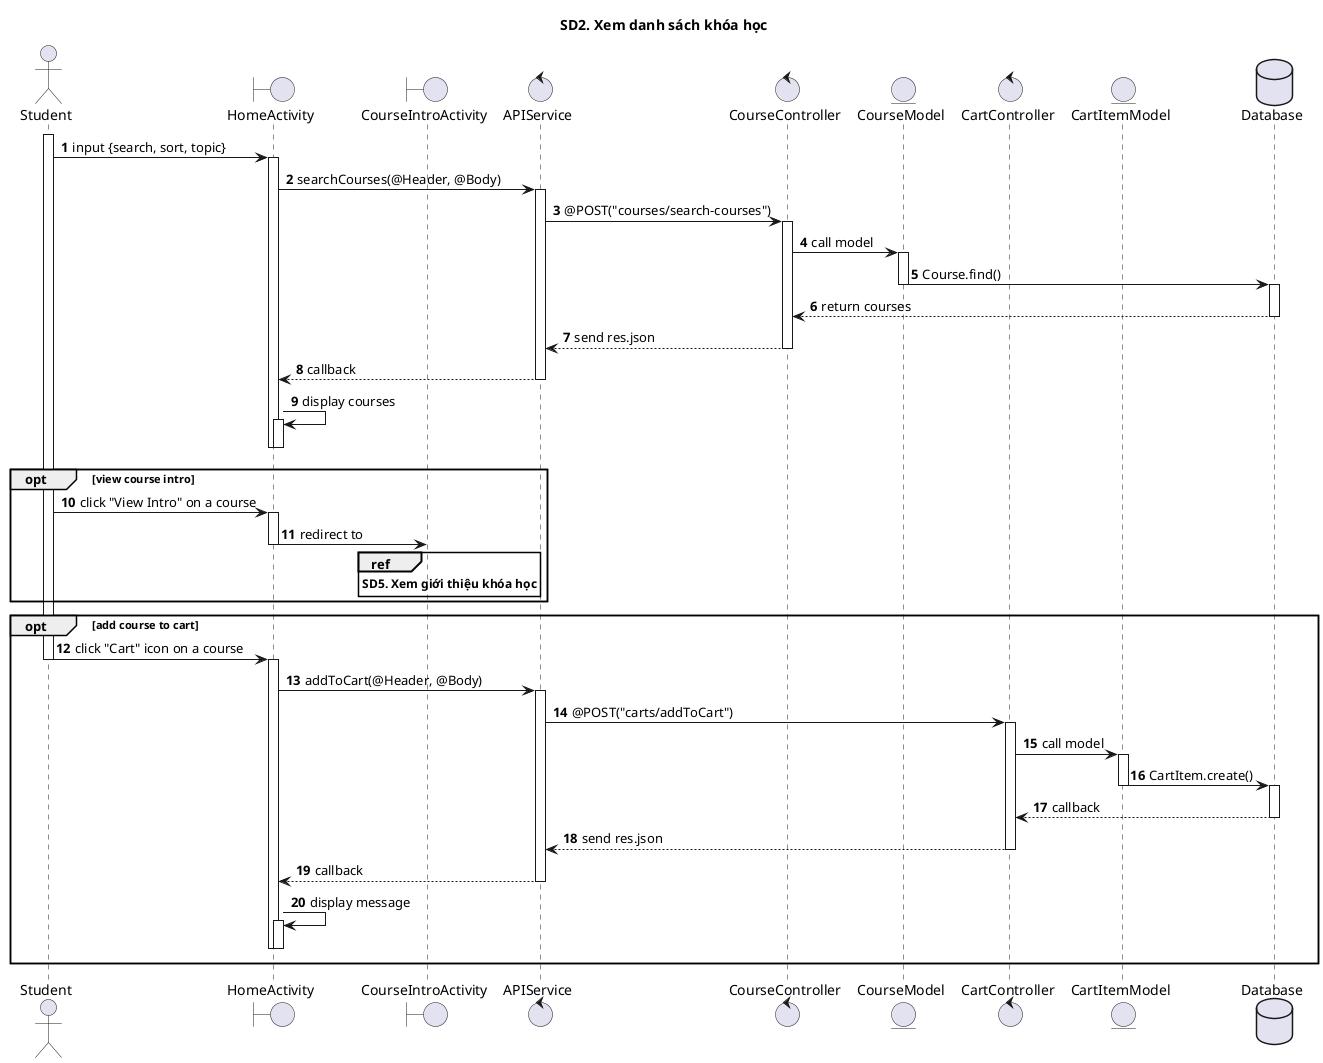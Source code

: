 @startuml SQ

autonumber

title SD2. Xem danh sách khóa học

actor "Student"
boundary "HomeActivity"
boundary "CourseIntroActivity"
control "APIService"
control "CourseController"
entity "CourseModel"
control "CartController"
entity "CartItemModel"
database "Database" as Database

activate Student
Student -> HomeActivity: input {search, sort, topic}
activate HomeActivity
HomeActivity -> APIService: searchCourses(@Header, @Body)
activate APIService
APIService -> CourseController: @POST("courses/search-courses")
activate CourseController
CourseController -> CourseModel: call model
activate CourseModel
CourseModel -> Database: Course.find()
deactivate CourseModel
activate Database
Database --> CourseController: return courses
deactivate Database
CourseController --> APIService: send res.json
deactivate CourseController
APIService --> HomeActivity: callback
deactivate APIService

HomeActivity -> HomeActivity: display courses
activate HomeActivity
deactivate HomeActivity
deactivate HomeActivity

opt view course intro
Student -> HomeActivity: click "View Intro" on a course
activate HomeActivity
HomeActivity -> CourseIntroActivity: redirect to
deactivate HomeActivity
ref over CourseIntroActivity
**SD5. Xem giới thiệu khóa học**
end ref
end

opt add course to cart
Student -> HomeActivity: click "Cart" icon on a course
deactivate Student
activate HomeActivity
HomeActivity -> APIService: addToCart(@Header, @Body)
activate APIService
APIService -> CartController: @POST("carts/addToCart")
activate CartController
CartController -> CartItemModel: call model
activate CartItemModel
CartItemModel -> Database: CartItem.create()
deactivate CartItemModel
activate Database
Database --> CartController: callback
deactivate Database
CartController --> APIService: send res.json
deactivate CartController
APIService --> HomeActivity: callback
deactivate APIService
HomeActivity -> HomeActivity: display message
activate HomeActivity
deactivate HomeActivity
deactivate HomeActivity
end

@enduml